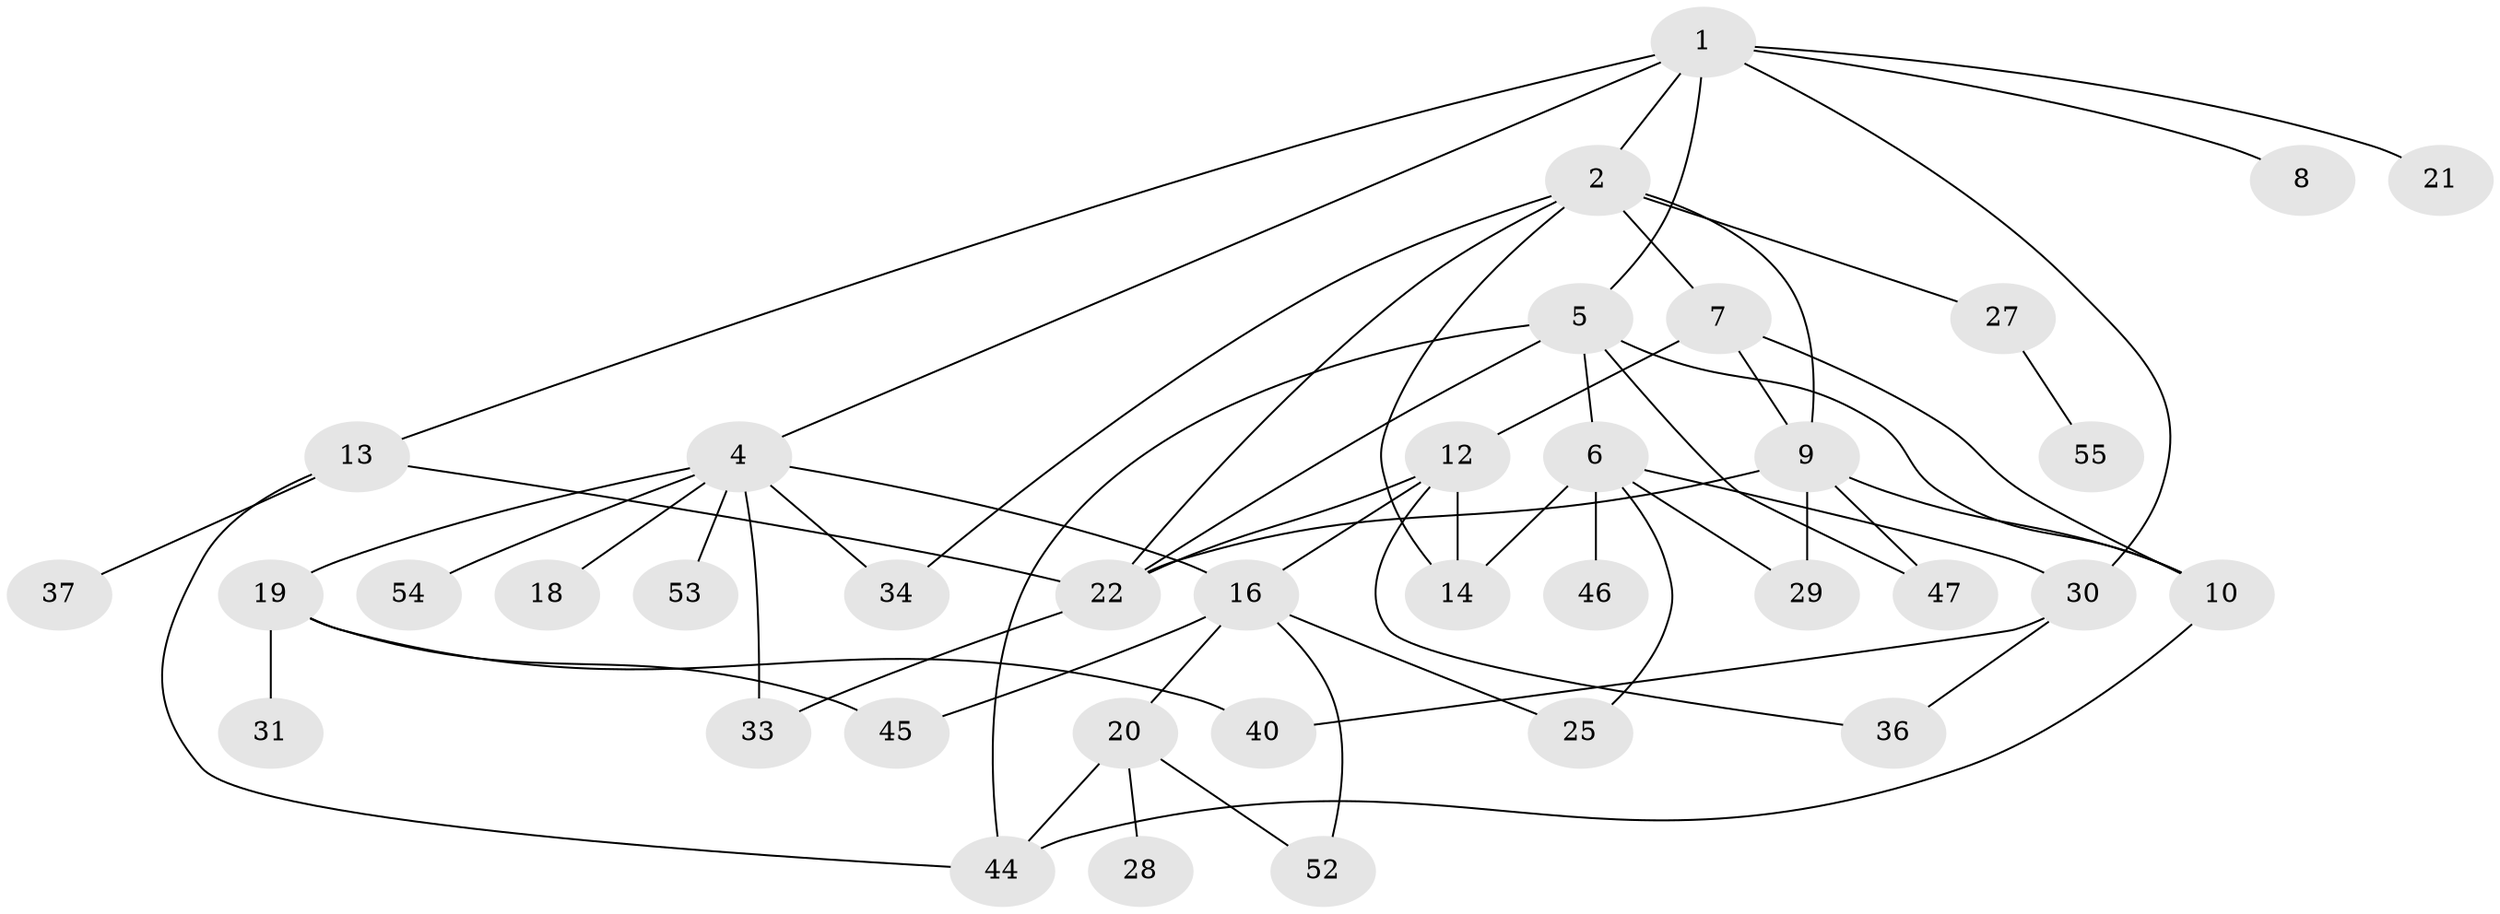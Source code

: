 // Generated by graph-tools (version 1.1) at 2025/23/03/03/25 07:23:33]
// undirected, 37 vertices, 59 edges
graph export_dot {
graph [start="1"]
  node [color=gray90,style=filled];
  1 [super="+3"];
  2 [super="+11"];
  4 [super="+15"];
  5;
  6 [super="+23"];
  7 [super="+26"];
  8 [super="+35"];
  9 [super="+17"];
  10 [super="+56"];
  12 [super="+42"];
  13 [super="+24"];
  14 [super="+43"];
  16 [super="+50"];
  18;
  19 [super="+41"];
  20 [super="+39"];
  21;
  22 [super="+32"];
  25 [super="+57"];
  27 [super="+38"];
  28;
  29;
  30 [super="+49"];
  31;
  33;
  34;
  36;
  37;
  40 [super="+48"];
  44 [super="+51"];
  45;
  46;
  47;
  52;
  53;
  54;
  55;
  1 -- 2;
  1 -- 4;
  1 -- 5;
  1 -- 21;
  1 -- 8;
  1 -- 13;
  1 -- 30;
  2 -- 7;
  2 -- 9;
  2 -- 14;
  2 -- 27;
  2 -- 22;
  2 -- 34;
  4 -- 16;
  4 -- 19;
  4 -- 33;
  4 -- 54;
  4 -- 18;
  4 -- 53;
  4 -- 34;
  5 -- 6;
  5 -- 44;
  5 -- 47;
  5 -- 22;
  5 -- 10;
  6 -- 46;
  6 -- 30;
  6 -- 25;
  6 -- 29;
  6 -- 14;
  7 -- 12;
  7 -- 10;
  7 -- 9;
  9 -- 10 [weight=2];
  9 -- 29;
  9 -- 22;
  9 -- 47;
  10 -- 44;
  12 -- 36;
  12 -- 16;
  12 -- 14;
  12 -- 22;
  13 -- 22;
  13 -- 44;
  13 -- 37;
  16 -- 20;
  16 -- 45;
  16 -- 52;
  16 -- 25;
  19 -- 31;
  19 -- 40;
  19 -- 45;
  20 -- 28;
  20 -- 44;
  20 -- 52;
  22 -- 33;
  27 -- 55;
  30 -- 40;
  30 -- 36;
}
